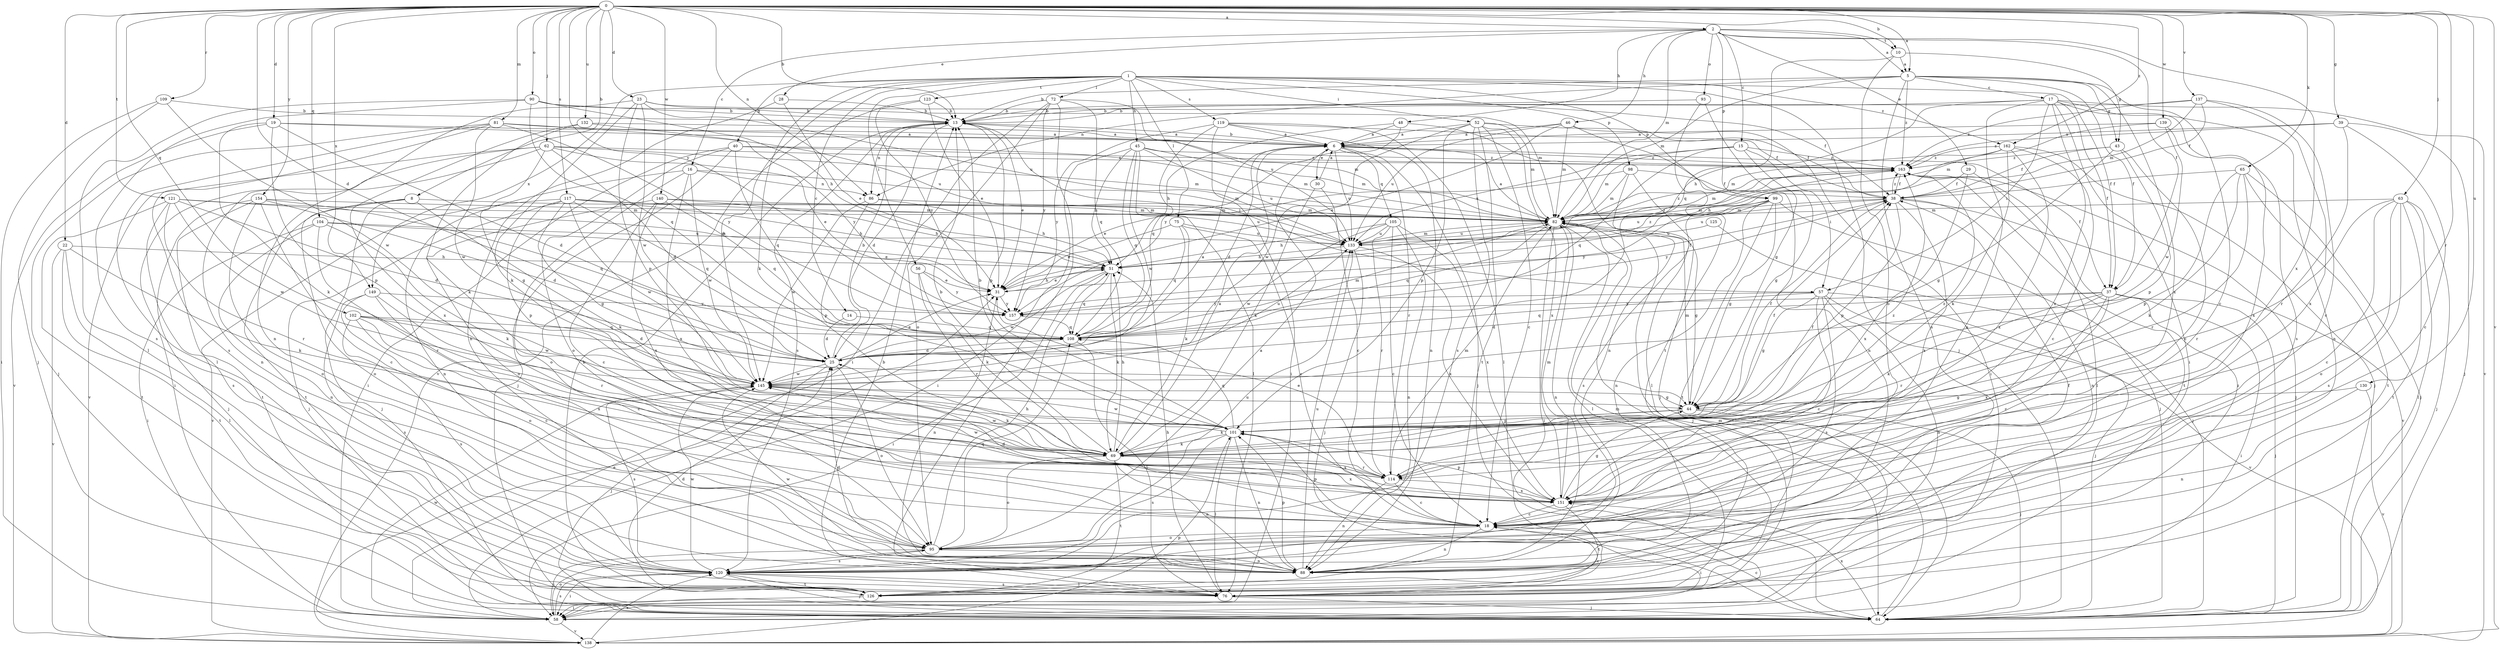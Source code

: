 strict digraph  {
0;
1;
2;
5;
6;
8;
10;
13;
14;
15;
16;
17;
18;
19;
22;
23;
25;
28;
29;
30;
31;
37;
38;
39;
40;
43;
44;
45;
46;
48;
51;
52;
56;
57;
58;
62;
63;
64;
65;
69;
72;
75;
76;
81;
82;
86;
88;
90;
93;
95;
98;
99;
101;
102;
104;
105;
108;
109;
114;
117;
119;
120;
121;
123;
125;
126;
130;
132;
133;
137;
138;
139;
140;
145;
149;
151;
154;
157;
162;
163;
0 -> 2  [label=a];
0 -> 5  [label=a];
0 -> 8  [label=b];
0 -> 10  [label=b];
0 -> 13  [label=b];
0 -> 19  [label=d];
0 -> 22  [label=d];
0 -> 23  [label=d];
0 -> 25  [label=d];
0 -> 39  [label=g];
0 -> 62  [label=j];
0 -> 63  [label=j];
0 -> 65  [label=k];
0 -> 81  [label=m];
0 -> 86  [label=n];
0 -> 90  [label=o];
0 -> 102  [label=q];
0 -> 104  [label=q];
0 -> 109  [label=r];
0 -> 114  [label=r];
0 -> 117  [label=s];
0 -> 121  [label=t];
0 -> 130  [label=u];
0 -> 132  [label=u];
0 -> 137  [label=v];
0 -> 138  [label=v];
0 -> 139  [label=w];
0 -> 140  [label=w];
0 -> 149  [label=x];
0 -> 154  [label=y];
0 -> 157  [label=y];
0 -> 162  [label=z];
1 -> 14  [label=c];
1 -> 37  [label=f];
1 -> 40  [label=g];
1 -> 45  [label=h];
1 -> 52  [label=i];
1 -> 56  [label=i];
1 -> 64  [label=j];
1 -> 69  [label=k];
1 -> 72  [label=l];
1 -> 75  [label=l];
1 -> 98  [label=p];
1 -> 99  [label=p];
1 -> 119  [label=s];
1 -> 123  [label=t];
1 -> 145  [label=w];
1 -> 149  [label=x];
1 -> 162  [label=z];
2 -> 5  [label=a];
2 -> 15  [label=c];
2 -> 16  [label=c];
2 -> 28  [label=e];
2 -> 29  [label=e];
2 -> 37  [label=f];
2 -> 46  [label=h];
2 -> 48  [label=h];
2 -> 82  [label=m];
2 -> 93  [label=o];
2 -> 99  [label=p];
2 -> 151  [label=x];
2 -> 10  [label=t];
5 -> 13  [label=b];
5 -> 17  [label=c];
5 -> 18  [label=c];
5 -> 37  [label=f];
5 -> 43  [label=g];
5 -> 82  [label=m];
5 -> 86  [label=n];
5 -> 120  [label=s];
5 -> 151  [label=x];
5 -> 163  [label=z];
6 -> 13  [label=b];
6 -> 25  [label=d];
6 -> 30  [label=e];
6 -> 37  [label=f];
6 -> 64  [label=j];
6 -> 105  [label=q];
6 -> 114  [label=r];
6 -> 133  [label=u];
6 -> 163  [label=z];
8 -> 64  [label=j];
8 -> 69  [label=k];
8 -> 82  [label=m];
8 -> 95  [label=o];
8 -> 126  [label=t];
10 -> 5  [label=a];
10 -> 43  [label=g];
10 -> 95  [label=o];
10 -> 108  [label=q];
13 -> 6  [label=a];
13 -> 25  [label=d];
13 -> 31  [label=e];
13 -> 57  [label=i];
13 -> 86  [label=n];
13 -> 101  [label=p];
13 -> 120  [label=s];
14 -> 25  [label=d];
14 -> 108  [label=q];
15 -> 44  [label=g];
15 -> 57  [label=i];
15 -> 82  [label=m];
15 -> 108  [label=q];
15 -> 133  [label=u];
15 -> 163  [label=z];
16 -> 82  [label=m];
16 -> 86  [label=n];
16 -> 88  [label=n];
16 -> 95  [label=o];
16 -> 145  [label=w];
16 -> 151  [label=x];
17 -> 13  [label=b];
17 -> 37  [label=f];
17 -> 51  [label=h];
17 -> 57  [label=i];
17 -> 58  [label=i];
17 -> 88  [label=n];
17 -> 95  [label=o];
17 -> 120  [label=s];
17 -> 138  [label=v];
17 -> 151  [label=x];
18 -> 25  [label=d];
18 -> 58  [label=i];
18 -> 88  [label=n];
18 -> 95  [label=o];
18 -> 101  [label=p];
19 -> 6  [label=a];
19 -> 25  [label=d];
19 -> 69  [label=k];
19 -> 82  [label=m];
19 -> 101  [label=p];
19 -> 138  [label=v];
22 -> 51  [label=h];
22 -> 69  [label=k];
22 -> 76  [label=l];
22 -> 126  [label=t];
22 -> 138  [label=v];
23 -> 13  [label=b];
23 -> 38  [label=f];
23 -> 69  [label=k];
23 -> 88  [label=n];
23 -> 101  [label=p];
23 -> 133  [label=u];
23 -> 145  [label=w];
25 -> 6  [label=a];
25 -> 13  [label=b];
25 -> 31  [label=e];
25 -> 64  [label=j];
25 -> 95  [label=o];
25 -> 133  [label=u];
25 -> 145  [label=w];
28 -> 13  [label=b];
28 -> 31  [label=e];
28 -> 88  [label=n];
29 -> 38  [label=f];
29 -> 76  [label=l];
29 -> 151  [label=x];
30 -> 6  [label=a];
30 -> 18  [label=c];
30 -> 69  [label=k];
31 -> 38  [label=f];
31 -> 51  [label=h];
31 -> 88  [label=n];
31 -> 157  [label=y];
37 -> 18  [label=c];
37 -> 25  [label=d];
37 -> 58  [label=i];
37 -> 64  [label=j];
37 -> 69  [label=k];
37 -> 114  [label=r];
37 -> 151  [label=x];
37 -> 157  [label=y];
38 -> 82  [label=m];
38 -> 88  [label=n];
38 -> 101  [label=p];
38 -> 133  [label=u];
38 -> 138  [label=v];
38 -> 151  [label=x];
38 -> 157  [label=y];
38 -> 163  [label=z];
39 -> 6  [label=a];
39 -> 18  [label=c];
39 -> 64  [label=j];
39 -> 114  [label=r];
39 -> 163  [label=z];
40 -> 58  [label=i];
40 -> 64  [label=j];
40 -> 82  [label=m];
40 -> 95  [label=o];
40 -> 108  [label=q];
40 -> 163  [label=z];
43 -> 18  [label=c];
43 -> 38  [label=f];
43 -> 44  [label=g];
43 -> 101  [label=p];
43 -> 163  [label=z];
44 -> 38  [label=f];
44 -> 58  [label=i];
44 -> 64  [label=j];
44 -> 69  [label=k];
44 -> 82  [label=m];
44 -> 101  [label=p];
45 -> 51  [label=h];
45 -> 58  [label=i];
45 -> 76  [label=l];
45 -> 82  [label=m];
45 -> 108  [label=q];
45 -> 133  [label=u];
45 -> 145  [label=w];
45 -> 163  [label=z];
46 -> 6  [label=a];
46 -> 31  [label=e];
46 -> 58  [label=i];
46 -> 82  [label=m];
46 -> 88  [label=n];
46 -> 133  [label=u];
48 -> 6  [label=a];
48 -> 51  [label=h];
48 -> 88  [label=n];
48 -> 157  [label=y];
51 -> 31  [label=e];
51 -> 58  [label=i];
51 -> 69  [label=k];
51 -> 108  [label=q];
51 -> 145  [label=w];
51 -> 163  [label=z];
52 -> 6  [label=a];
52 -> 18  [label=c];
52 -> 38  [label=f];
52 -> 82  [label=m];
52 -> 101  [label=p];
52 -> 120  [label=s];
52 -> 126  [label=t];
52 -> 145  [label=w];
52 -> 151  [label=x];
56 -> 31  [label=e];
56 -> 69  [label=k];
56 -> 114  [label=r];
56 -> 157  [label=y];
57 -> 18  [label=c];
57 -> 44  [label=g];
57 -> 64  [label=j];
57 -> 88  [label=n];
57 -> 108  [label=q];
57 -> 120  [label=s];
57 -> 138  [label=v];
57 -> 157  [label=y];
58 -> 95  [label=o];
58 -> 120  [label=s];
58 -> 138  [label=v];
58 -> 145  [label=w];
62 -> 25  [label=d];
62 -> 31  [label=e];
62 -> 44  [label=g];
62 -> 58  [label=i];
62 -> 82  [label=m];
62 -> 88  [label=n];
62 -> 138  [label=v];
62 -> 163  [label=z];
63 -> 18  [label=c];
63 -> 64  [label=j];
63 -> 76  [label=l];
63 -> 82  [label=m];
63 -> 95  [label=o];
63 -> 114  [label=r];
63 -> 120  [label=s];
63 -> 126  [label=t];
64 -> 18  [label=c];
64 -> 82  [label=m];
64 -> 151  [label=x];
65 -> 38  [label=f];
65 -> 64  [label=j];
65 -> 69  [label=k];
65 -> 101  [label=p];
65 -> 114  [label=r];
65 -> 126  [label=t];
69 -> 6  [label=a];
69 -> 13  [label=b];
69 -> 38  [label=f];
69 -> 51  [label=h];
69 -> 88  [label=n];
69 -> 95  [label=o];
69 -> 114  [label=r];
69 -> 126  [label=t];
69 -> 145  [label=w];
69 -> 151  [label=x];
69 -> 163  [label=z];
72 -> 13  [label=b];
72 -> 58  [label=i];
72 -> 76  [label=l];
72 -> 95  [label=o];
72 -> 108  [label=q];
72 -> 133  [label=u];
72 -> 157  [label=y];
75 -> 18  [label=c];
75 -> 31  [label=e];
75 -> 69  [label=k];
75 -> 108  [label=q];
75 -> 133  [label=u];
76 -> 13  [label=b];
76 -> 18  [label=c];
76 -> 51  [label=h];
76 -> 64  [label=j];
76 -> 82  [label=m];
76 -> 120  [label=s];
76 -> 163  [label=z];
81 -> 6  [label=a];
81 -> 64  [label=j];
81 -> 76  [label=l];
81 -> 120  [label=s];
81 -> 133  [label=u];
81 -> 145  [label=w];
81 -> 157  [label=y];
82 -> 6  [label=a];
82 -> 44  [label=g];
82 -> 58  [label=i];
82 -> 64  [label=j];
82 -> 76  [label=l];
82 -> 88  [label=n];
82 -> 108  [label=q];
82 -> 133  [label=u];
82 -> 163  [label=z];
86 -> 51  [label=h];
86 -> 82  [label=m];
86 -> 101  [label=p];
86 -> 145  [label=w];
88 -> 25  [label=d];
88 -> 101  [label=p];
88 -> 133  [label=u];
88 -> 145  [label=w];
90 -> 13  [label=b];
90 -> 51  [label=h];
90 -> 76  [label=l];
90 -> 82  [label=m];
90 -> 108  [label=q];
90 -> 120  [label=s];
93 -> 13  [label=b];
93 -> 44  [label=g];
93 -> 126  [label=t];
95 -> 6  [label=a];
95 -> 51  [label=h];
95 -> 58  [label=i];
95 -> 88  [label=n];
95 -> 108  [label=q];
95 -> 120  [label=s];
95 -> 133  [label=u];
98 -> 31  [label=e];
98 -> 38  [label=f];
98 -> 64  [label=j];
98 -> 76  [label=l];
98 -> 82  [label=m];
99 -> 44  [label=g];
99 -> 64  [label=j];
99 -> 82  [label=m];
99 -> 88  [label=n];
99 -> 120  [label=s];
99 -> 126  [label=t];
99 -> 133  [label=u];
99 -> 157  [label=y];
101 -> 13  [label=b];
101 -> 38  [label=f];
101 -> 69  [label=k];
101 -> 76  [label=l];
101 -> 88  [label=n];
101 -> 108  [label=q];
101 -> 120  [label=s];
101 -> 145  [label=w];
101 -> 151  [label=x];
101 -> 163  [label=z];
102 -> 18  [label=c];
102 -> 25  [label=d];
102 -> 108  [label=q];
102 -> 120  [label=s];
102 -> 145  [label=w];
102 -> 151  [label=x];
104 -> 31  [label=e];
104 -> 58  [label=i];
104 -> 69  [label=k];
104 -> 88  [label=n];
104 -> 114  [label=r];
104 -> 133  [label=u];
105 -> 18  [label=c];
105 -> 51  [label=h];
105 -> 88  [label=n];
105 -> 114  [label=r];
105 -> 133  [label=u];
105 -> 145  [label=w];
105 -> 151  [label=x];
108 -> 25  [label=d];
108 -> 76  [label=l];
108 -> 82  [label=m];
109 -> 13  [label=b];
109 -> 58  [label=i];
109 -> 64  [label=j];
109 -> 145  [label=w];
114 -> 18  [label=c];
114 -> 31  [label=e];
114 -> 82  [label=m];
114 -> 88  [label=n];
114 -> 145  [label=w];
114 -> 151  [label=x];
117 -> 44  [label=g];
117 -> 51  [label=h];
117 -> 64  [label=j];
117 -> 82  [label=m];
117 -> 101  [label=p];
117 -> 108  [label=q];
117 -> 133  [label=u];
117 -> 138  [label=v];
117 -> 145  [label=w];
119 -> 6  [label=a];
119 -> 38  [label=f];
119 -> 58  [label=i];
119 -> 76  [label=l];
119 -> 88  [label=n];
119 -> 108  [label=q];
119 -> 157  [label=y];
120 -> 38  [label=f];
120 -> 58  [label=i];
120 -> 64  [label=j];
120 -> 76  [label=l];
120 -> 126  [label=t];
120 -> 145  [label=w];
121 -> 25  [label=d];
121 -> 51  [label=h];
121 -> 82  [label=m];
121 -> 114  [label=r];
121 -> 120  [label=s];
121 -> 126  [label=t];
121 -> 145  [label=w];
123 -> 13  [label=b];
123 -> 31  [label=e];
123 -> 138  [label=v];
123 -> 157  [label=y];
125 -> 64  [label=j];
125 -> 133  [label=u];
126 -> 13  [label=b];
126 -> 25  [label=d];
126 -> 58  [label=i];
130 -> 44  [label=g];
130 -> 88  [label=n];
130 -> 138  [label=v];
132 -> 6  [label=a];
132 -> 69  [label=k];
132 -> 151  [label=x];
132 -> 157  [label=y];
133 -> 51  [label=h];
133 -> 64  [label=j];
133 -> 82  [label=m];
133 -> 151  [label=x];
133 -> 163  [label=z];
137 -> 13  [label=b];
137 -> 18  [label=c];
137 -> 38  [label=f];
137 -> 82  [label=m];
137 -> 151  [label=x];
137 -> 163  [label=z];
138 -> 31  [label=e];
138 -> 101  [label=p];
138 -> 120  [label=s];
139 -> 6  [label=a];
139 -> 82  [label=m];
139 -> 145  [label=w];
139 -> 151  [label=x];
140 -> 18  [label=c];
140 -> 51  [label=h];
140 -> 82  [label=m];
140 -> 95  [label=o];
140 -> 108  [label=q];
140 -> 151  [label=x];
145 -> 44  [label=g];
145 -> 69  [label=k];
145 -> 120  [label=s];
149 -> 18  [label=c];
149 -> 95  [label=o];
149 -> 114  [label=r];
149 -> 120  [label=s];
149 -> 157  [label=y];
151 -> 18  [label=c];
151 -> 44  [label=g];
151 -> 82  [label=m];
151 -> 101  [label=p];
151 -> 126  [label=t];
154 -> 18  [label=c];
154 -> 25  [label=d];
154 -> 64  [label=j];
154 -> 82  [label=m];
154 -> 95  [label=o];
154 -> 108  [label=q];
154 -> 126  [label=t];
157 -> 108  [label=q];
162 -> 18  [label=c];
162 -> 51  [label=h];
162 -> 64  [label=j];
162 -> 69  [label=k];
162 -> 82  [label=m];
162 -> 151  [label=x];
162 -> 163  [label=z];
163 -> 38  [label=f];
163 -> 64  [label=j];
163 -> 82  [label=m];
163 -> 126  [label=t];
}
